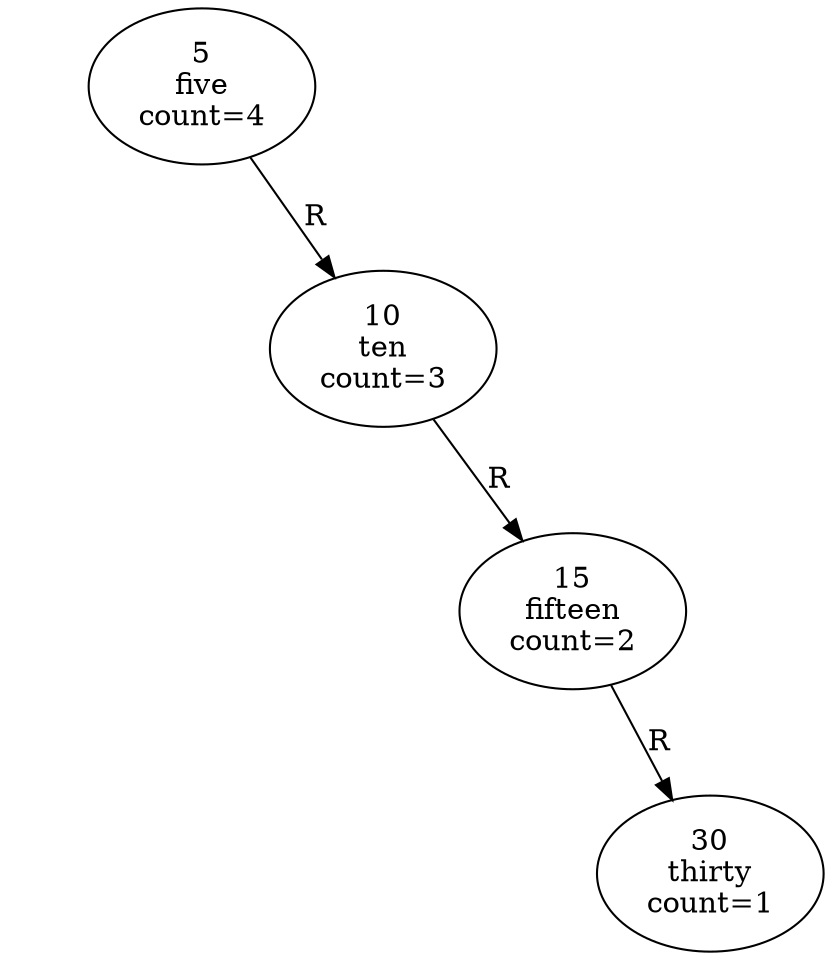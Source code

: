 digraph
{
node_5 [label="5\nfive\ncount=4"];
node_5 -> node_5_L [style=invis];
node_5_L [style=invis];
node_5 -> node_10 [label=R taildir=se];
node_10 [label="10\nten\ncount=3"];
node_10 -> node_10_L [style=invis];
node_10_L [style=invis];
node_10 -> node_15 [label=R taildir=se];
node_15 [label="15\nfifteen\ncount=2"];
node_15 -> node_15_L [style=invis];
node_15_L [style=invis];
node_15 -> node_30 [label=R taildir=se];
node_30 [label="30\nthirty\ncount=1"];
}
